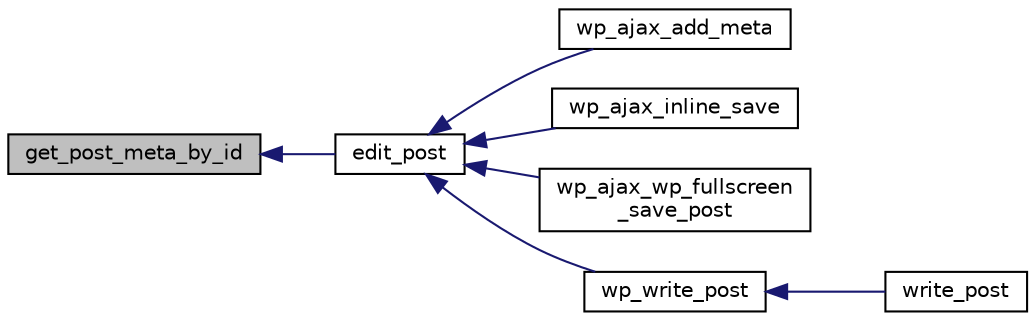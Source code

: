 digraph "get_post_meta_by_id"
{
  edge [fontname="Helvetica",fontsize="10",labelfontname="Helvetica",labelfontsize="10"];
  node [fontname="Helvetica",fontsize="10",shape=record];
  rankdir="LR";
  Node1 [label="get_post_meta_by_id",height=0.2,width=0.4,color="black", fillcolor="grey75", style="filled", fontcolor="black"];
  Node1 -> Node2 [dir="back",color="midnightblue",fontsize="10",style="solid",fontname="Helvetica"];
  Node2 [label="edit_post",height=0.2,width=0.4,color="black", fillcolor="white", style="filled",URL="$wp-admin_2includes_2post_8php.html#a40bd171c0346a1ee42b164a8d9efab30"];
  Node2 -> Node3 [dir="back",color="midnightblue",fontsize="10",style="solid",fontname="Helvetica"];
  Node3 [label="wp_ajax_add_meta",height=0.2,width=0.4,color="black", fillcolor="white", style="filled",URL="$ajax-actions_8php.html#a135b323d63a3baf705d0d971266bc159"];
  Node2 -> Node4 [dir="back",color="midnightblue",fontsize="10",style="solid",fontname="Helvetica"];
  Node4 [label="wp_ajax_inline_save",height=0.2,width=0.4,color="black", fillcolor="white", style="filled",URL="$ajax-actions_8php.html#aacc9836c7634d19e85127866e165d2f4"];
  Node2 -> Node5 [dir="back",color="midnightblue",fontsize="10",style="solid",fontname="Helvetica"];
  Node5 [label="wp_ajax_wp_fullscreen\l_save_post",height=0.2,width=0.4,color="black", fillcolor="white", style="filled",URL="$ajax-actions_8php.html#af2c48166fd29f52c484904128c335da6"];
  Node2 -> Node6 [dir="back",color="midnightblue",fontsize="10",style="solid",fontname="Helvetica"];
  Node6 [label="wp_write_post",height=0.2,width=0.4,color="black", fillcolor="white", style="filled",URL="$wp-admin_2includes_2post_8php.html#ae3a9715d70c7740e8fad355ede553500"];
  Node6 -> Node7 [dir="back",color="midnightblue",fontsize="10",style="solid",fontname="Helvetica"];
  Node7 [label="write_post",height=0.2,width=0.4,color="black", fillcolor="white", style="filled",URL="$wp-admin_2includes_2post_8php.html#a5470ebaf8bcfa29fd9b8f103ab51ee94"];
}
